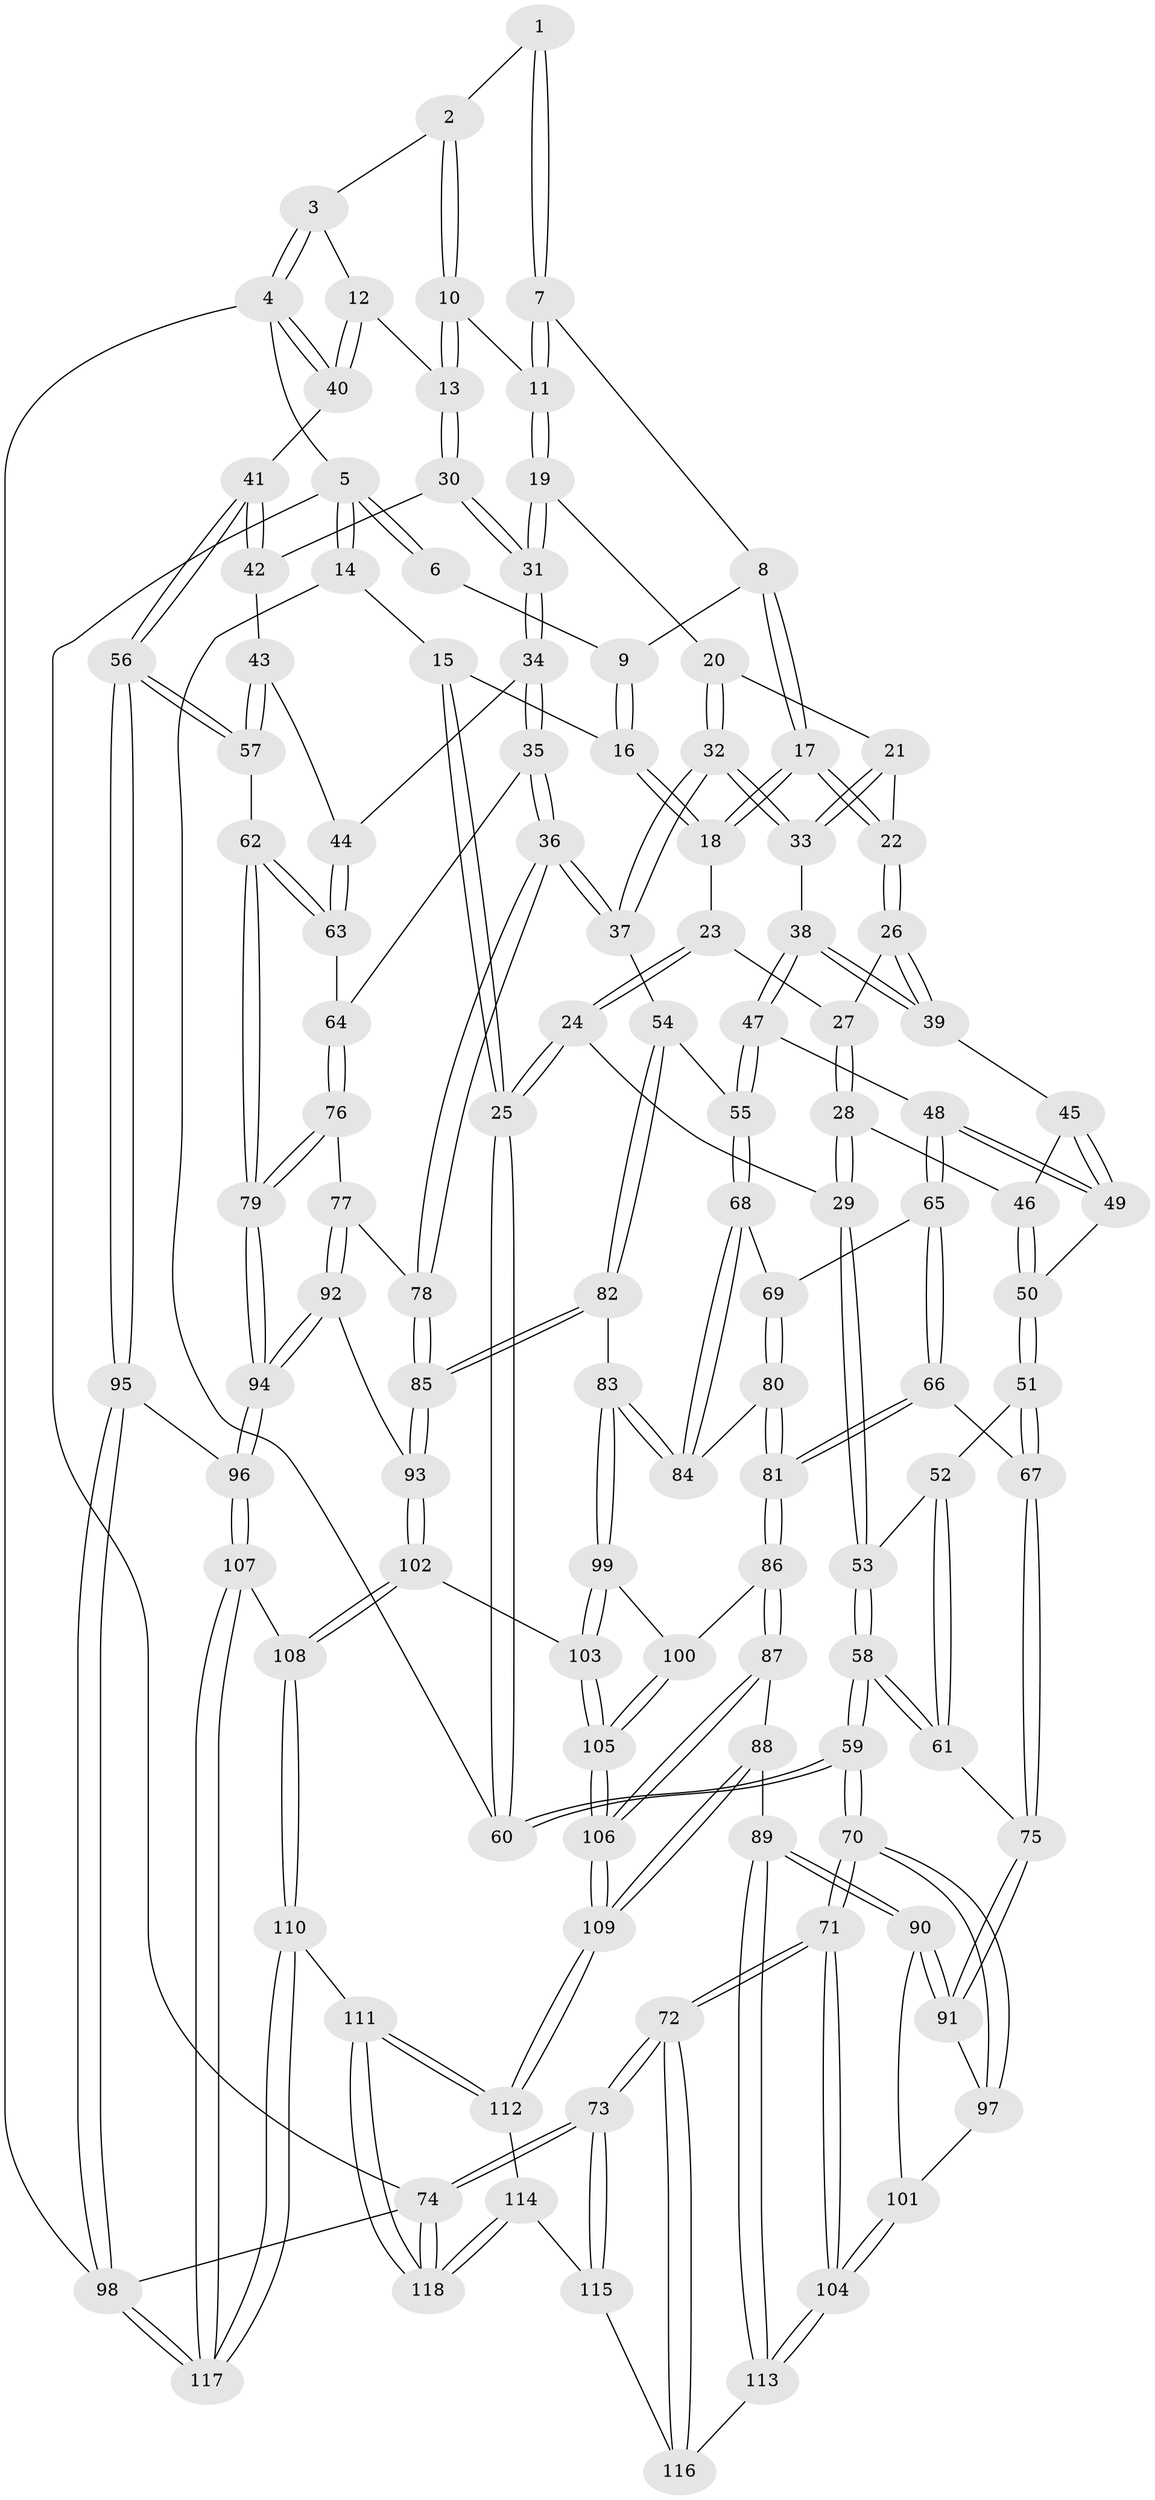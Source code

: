 // coarse degree distribution, {3: 0.15492957746478872, 5: 0.29577464788732394, 2: 0.014084507042253521, 6: 0.11267605633802817, 4: 0.4225352112676056}
// Generated by graph-tools (version 1.1) at 2025/42/03/06/25 10:42:36]
// undirected, 118 vertices, 292 edges
graph export_dot {
graph [start="1"]
  node [color=gray90,style=filled];
  1 [pos="+0.4907135033610378+0"];
  2 [pos="+0.7687159247941627+0"];
  3 [pos="+0.8514466029221649+0"];
  4 [pos="+1+0"];
  5 [pos="+0+0"];
  6 [pos="+0.21701023272152845+0"];
  7 [pos="+0.4396602352184489+0.04878126748569778"];
  8 [pos="+0.42434103574544957+0.07003215346019151"];
  9 [pos="+0.20873668430216094+0.041223515414835404"];
  10 [pos="+0.7188190466373614+0.08938423284680094"];
  11 [pos="+0.6522413459304606+0.16110423763093204"];
  12 [pos="+0.9669143909023933+0.2066041558391997"];
  13 [pos="+0.8744677536261459+0.21408755086439524"];
  14 [pos="+0+0"];
  15 [pos="+0.1414363544965632+0.06933453259046744"];
  16 [pos="+0.19239529634058544+0.07932013496718408"];
  17 [pos="+0.40137713354911747+0.18025694042977305"];
  18 [pos="+0.19253029625630175+0.08351841396706824"];
  19 [pos="+0.6411712123563383+0.18771744538065313"];
  20 [pos="+0.6315326637359144+0.19549807551636783"];
  21 [pos="+0.6196454862817422+0.20019592222150742"];
  22 [pos="+0.40451788481892126+0.20976449869714248"];
  23 [pos="+0.19148966060151432+0.08751241560383814"];
  24 [pos="+0.08080331616241454+0.21141371333196549"];
  25 [pos="+0+0.1612042787092275"];
  26 [pos="+0.38007216047321085+0.26511897409054375"];
  27 [pos="+0.21943408463108932+0.15258235283751156"];
  28 [pos="+0.21850286628207852+0.3026841219028118"];
  29 [pos="+0.16407988171168095+0.33177361901059377"];
  30 [pos="+0.83380272614613+0.2866590913602662"];
  31 [pos="+0.7487186076495638+0.3384270599259592"];
  32 [pos="+0.6081111049439192+0.42719572703964276"];
  33 [pos="+0.520601125844726+0.32735393591788375"];
  34 [pos="+0.7343847441744815+0.40215145863128"];
  35 [pos="+0.6765131559750058+0.44415655347398536"];
  36 [pos="+0.6288129788174723+0.4640094843173298"];
  37 [pos="+0.6215090422155419+0.4621162119655733"];
  38 [pos="+0.44224992186624296+0.31822962830276824"];
  39 [pos="+0.37962984824113616+0.2671633553080734"];
  40 [pos="+1+0.2973304142773329"];
  41 [pos="+1+0.4263013859907763"];
  42 [pos="+0.8717482400884108+0.34892799956488574"];
  43 [pos="+0.8517626542886811+0.3987345401637124"];
  44 [pos="+0.7657805484897495+0.41443448300930535"];
  45 [pos="+0.3675029613350041+0.2768982367206388"];
  46 [pos="+0.34813009590311234+0.2874575783325592"];
  47 [pos="+0.4531057197096485+0.38150287004818617"];
  48 [pos="+0.39730631557356283+0.47546567501659015"];
  49 [pos="+0.3941512535818811+0.4737060940360893"];
  50 [pos="+0.3020745770809387+0.45569595662468926"];
  51 [pos="+0.27660779449948786+0.4673080618554146"];
  52 [pos="+0.18681137415845658+0.406803437988015"];
  53 [pos="+0.16131833430668233+0.34012071837511326"];
  54 [pos="+0.6009273902589327+0.4701679653627906"];
  55 [pos="+0.5563141202168078+0.48104196774277436"];
  56 [pos="+1+0.48085369414441853"];
  57 [pos="+0.9983832736697122+0.5050422751155953"];
  58 [pos="+0+0.46654176011317894"];
  59 [pos="+0+0.46810491413921024"];
  60 [pos="+0+0.1599042544960123"];
  61 [pos="+0.11335558927220273+0.5455472560256545"];
  62 [pos="+0.9588328860368983+0.5195427834045551"];
  63 [pos="+0.8337202580268429+0.4847168502323765"];
  64 [pos="+0.7847280009182641+0.5357210858027285"];
  65 [pos="+0.4081010785317603+0.48932508246659534"];
  66 [pos="+0.27978756989226283+0.5699383794561493"];
  67 [pos="+0.26170005385801137+0.5491902688670469"];
  68 [pos="+0.507720214481845+0.5098038448254352"];
  69 [pos="+0.4136037103876324+0.4950644905205887"];
  70 [pos="+0+0.5488176027813352"];
  71 [pos="+0+0.7789175070612054"];
  72 [pos="+0+1"];
  73 [pos="+0+1"];
  74 [pos="+0+1"];
  75 [pos="+0.13843209883115226+0.5760746386683225"];
  76 [pos="+0.7888157279906698+0.5819372129108464"];
  77 [pos="+0.7715002320099523+0.5914773975911091"];
  78 [pos="+0.6579124173866469+0.5442641426144467"];
  79 [pos="+0.8715437973066449+0.5982378150287118"];
  80 [pos="+0.36697973277317164+0.6198137362635294"];
  81 [pos="+0.33903804525836123+0.6542544676898417"];
  82 [pos="+0.550786810559171+0.6728475056788447"];
  83 [pos="+0.5236943779840377+0.6765151273482217"];
  84 [pos="+0.4947023995294402+0.580009360814902"];
  85 [pos="+0.6471294640102965+0.6806442427375669"];
  86 [pos="+0.33910996528591114+0.676116951718219"];
  87 [pos="+0.26906315637257394+0.7371056035279391"];
  88 [pos="+0.22115037933383788+0.7609297610567575"];
  89 [pos="+0.18692380487955407+0.7646079628277375"];
  90 [pos="+0.1858275063984879+0.7634033611692128"];
  91 [pos="+0.13698722370047506+0.665392313092075"];
  92 [pos="+0.7278911842684871+0.7201929911036624"];
  93 [pos="+0.6901947217347988+0.7250628741999974"];
  94 [pos="+0.8516495692711042+0.7551117123359739"];
  95 [pos="+1+0.6755038830925078"];
  96 [pos="+0.8529330619758309+0.7564506782615457"];
  97 [pos="+0.07480423778907816+0.6650329515370017"];
  98 [pos="+1+1"];
  99 [pos="+0.4914952707110056+0.7070062978676489"];
  100 [pos="+0.45931579609400425+0.7283033245245065"];
  101 [pos="+0+0.7437869049525747"];
  102 [pos="+0.6536195591756845+0.8063162848782389"];
  103 [pos="+0.6274171660663925+0.8120759679927582"];
  104 [pos="+0+0.771418197350571"];
  105 [pos="+0.47597309919155617+0.8793289327265958"];
  106 [pos="+0.4603236494724128+0.9174106198076254"];
  107 [pos="+0.8628190743410995+0.9222896329689352"];
  108 [pos="+0.6821816576220868+0.8727212277076031"];
  109 [pos="+0.43275097548717745+1"];
  110 [pos="+0.52778500322401+1"];
  111 [pos="+0.45892133700997584+1"];
  112 [pos="+0.4327739023010251+1"];
  113 [pos="+0.1568627454395944+0.8252248618566621"];
  114 [pos="+0.18551273494324508+0.9233394459905424"];
  115 [pos="+0.1741178757092257+0.904326871785131"];
  116 [pos="+0.15569552898506184+0.828897677298648"];
  117 [pos="+1+1"];
  118 [pos="+0+1"];
  1 -- 2;
  1 -- 7;
  1 -- 7;
  2 -- 3;
  2 -- 10;
  2 -- 10;
  3 -- 4;
  3 -- 4;
  3 -- 12;
  4 -- 5;
  4 -- 40;
  4 -- 40;
  4 -- 98;
  5 -- 6;
  5 -- 6;
  5 -- 14;
  5 -- 14;
  5 -- 74;
  6 -- 9;
  7 -- 8;
  7 -- 11;
  7 -- 11;
  8 -- 9;
  8 -- 17;
  8 -- 17;
  9 -- 16;
  9 -- 16;
  10 -- 11;
  10 -- 13;
  10 -- 13;
  11 -- 19;
  11 -- 19;
  12 -- 13;
  12 -- 40;
  12 -- 40;
  13 -- 30;
  13 -- 30;
  14 -- 15;
  14 -- 60;
  15 -- 16;
  15 -- 25;
  15 -- 25;
  16 -- 18;
  16 -- 18;
  17 -- 18;
  17 -- 18;
  17 -- 22;
  17 -- 22;
  18 -- 23;
  19 -- 20;
  19 -- 31;
  19 -- 31;
  20 -- 21;
  20 -- 32;
  20 -- 32;
  21 -- 22;
  21 -- 33;
  21 -- 33;
  22 -- 26;
  22 -- 26;
  23 -- 24;
  23 -- 24;
  23 -- 27;
  24 -- 25;
  24 -- 25;
  24 -- 29;
  25 -- 60;
  25 -- 60;
  26 -- 27;
  26 -- 39;
  26 -- 39;
  27 -- 28;
  27 -- 28;
  28 -- 29;
  28 -- 29;
  28 -- 46;
  29 -- 53;
  29 -- 53;
  30 -- 31;
  30 -- 31;
  30 -- 42;
  31 -- 34;
  31 -- 34;
  32 -- 33;
  32 -- 33;
  32 -- 37;
  32 -- 37;
  33 -- 38;
  34 -- 35;
  34 -- 35;
  34 -- 44;
  35 -- 36;
  35 -- 36;
  35 -- 64;
  36 -- 37;
  36 -- 37;
  36 -- 78;
  36 -- 78;
  37 -- 54;
  38 -- 39;
  38 -- 39;
  38 -- 47;
  38 -- 47;
  39 -- 45;
  40 -- 41;
  41 -- 42;
  41 -- 42;
  41 -- 56;
  41 -- 56;
  42 -- 43;
  43 -- 44;
  43 -- 57;
  43 -- 57;
  44 -- 63;
  44 -- 63;
  45 -- 46;
  45 -- 49;
  45 -- 49;
  46 -- 50;
  46 -- 50;
  47 -- 48;
  47 -- 55;
  47 -- 55;
  48 -- 49;
  48 -- 49;
  48 -- 65;
  48 -- 65;
  49 -- 50;
  50 -- 51;
  50 -- 51;
  51 -- 52;
  51 -- 67;
  51 -- 67;
  52 -- 53;
  52 -- 61;
  52 -- 61;
  53 -- 58;
  53 -- 58;
  54 -- 55;
  54 -- 82;
  54 -- 82;
  55 -- 68;
  55 -- 68;
  56 -- 57;
  56 -- 57;
  56 -- 95;
  56 -- 95;
  57 -- 62;
  58 -- 59;
  58 -- 59;
  58 -- 61;
  58 -- 61;
  59 -- 60;
  59 -- 60;
  59 -- 70;
  59 -- 70;
  61 -- 75;
  62 -- 63;
  62 -- 63;
  62 -- 79;
  62 -- 79;
  63 -- 64;
  64 -- 76;
  64 -- 76;
  65 -- 66;
  65 -- 66;
  65 -- 69;
  66 -- 67;
  66 -- 81;
  66 -- 81;
  67 -- 75;
  67 -- 75;
  68 -- 69;
  68 -- 84;
  68 -- 84;
  69 -- 80;
  69 -- 80;
  70 -- 71;
  70 -- 71;
  70 -- 97;
  70 -- 97;
  71 -- 72;
  71 -- 72;
  71 -- 104;
  71 -- 104;
  72 -- 73;
  72 -- 73;
  72 -- 116;
  72 -- 116;
  73 -- 74;
  73 -- 74;
  73 -- 115;
  73 -- 115;
  74 -- 118;
  74 -- 118;
  74 -- 98;
  75 -- 91;
  75 -- 91;
  76 -- 77;
  76 -- 79;
  76 -- 79;
  77 -- 78;
  77 -- 92;
  77 -- 92;
  78 -- 85;
  78 -- 85;
  79 -- 94;
  79 -- 94;
  80 -- 81;
  80 -- 81;
  80 -- 84;
  81 -- 86;
  81 -- 86;
  82 -- 83;
  82 -- 85;
  82 -- 85;
  83 -- 84;
  83 -- 84;
  83 -- 99;
  83 -- 99;
  85 -- 93;
  85 -- 93;
  86 -- 87;
  86 -- 87;
  86 -- 100;
  87 -- 88;
  87 -- 106;
  87 -- 106;
  88 -- 89;
  88 -- 109;
  88 -- 109;
  89 -- 90;
  89 -- 90;
  89 -- 113;
  89 -- 113;
  90 -- 91;
  90 -- 91;
  90 -- 101;
  91 -- 97;
  92 -- 93;
  92 -- 94;
  92 -- 94;
  93 -- 102;
  93 -- 102;
  94 -- 96;
  94 -- 96;
  95 -- 96;
  95 -- 98;
  95 -- 98;
  96 -- 107;
  96 -- 107;
  97 -- 101;
  98 -- 117;
  98 -- 117;
  99 -- 100;
  99 -- 103;
  99 -- 103;
  100 -- 105;
  100 -- 105;
  101 -- 104;
  101 -- 104;
  102 -- 103;
  102 -- 108;
  102 -- 108;
  103 -- 105;
  103 -- 105;
  104 -- 113;
  104 -- 113;
  105 -- 106;
  105 -- 106;
  106 -- 109;
  106 -- 109;
  107 -- 108;
  107 -- 117;
  107 -- 117;
  108 -- 110;
  108 -- 110;
  109 -- 112;
  109 -- 112;
  110 -- 111;
  110 -- 117;
  110 -- 117;
  111 -- 112;
  111 -- 112;
  111 -- 118;
  111 -- 118;
  112 -- 114;
  113 -- 116;
  114 -- 115;
  114 -- 118;
  114 -- 118;
  115 -- 116;
}
